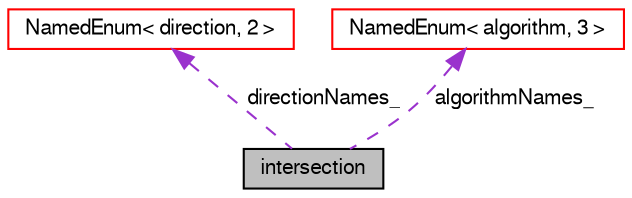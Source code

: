 digraph "intersection"
{
  bgcolor="transparent";
  edge [fontname="FreeSans",fontsize="10",labelfontname="FreeSans",labelfontsize="10"];
  node [fontname="FreeSans",fontsize="10",shape=record];
  Node1 [label="intersection",height=0.2,width=0.4,color="black", fillcolor="grey75", style="filled", fontcolor="black"];
  Node2 -> Node1 [dir="back",color="darkorchid3",fontsize="10",style="dashed",label=" directionNames_" ,fontname="FreeSans"];
  Node2 [label="NamedEnum\< direction, 2 \>",height=0.2,width=0.4,color="red",URL="$a25998.html"];
  Node7 -> Node1 [dir="back",color="darkorchid3",fontsize="10",style="dashed",label=" algorithmNames_" ,fontname="FreeSans"];
  Node7 [label="NamedEnum\< algorithm, 3 \>",height=0.2,width=0.4,color="red",URL="$a25998.html"];
}
